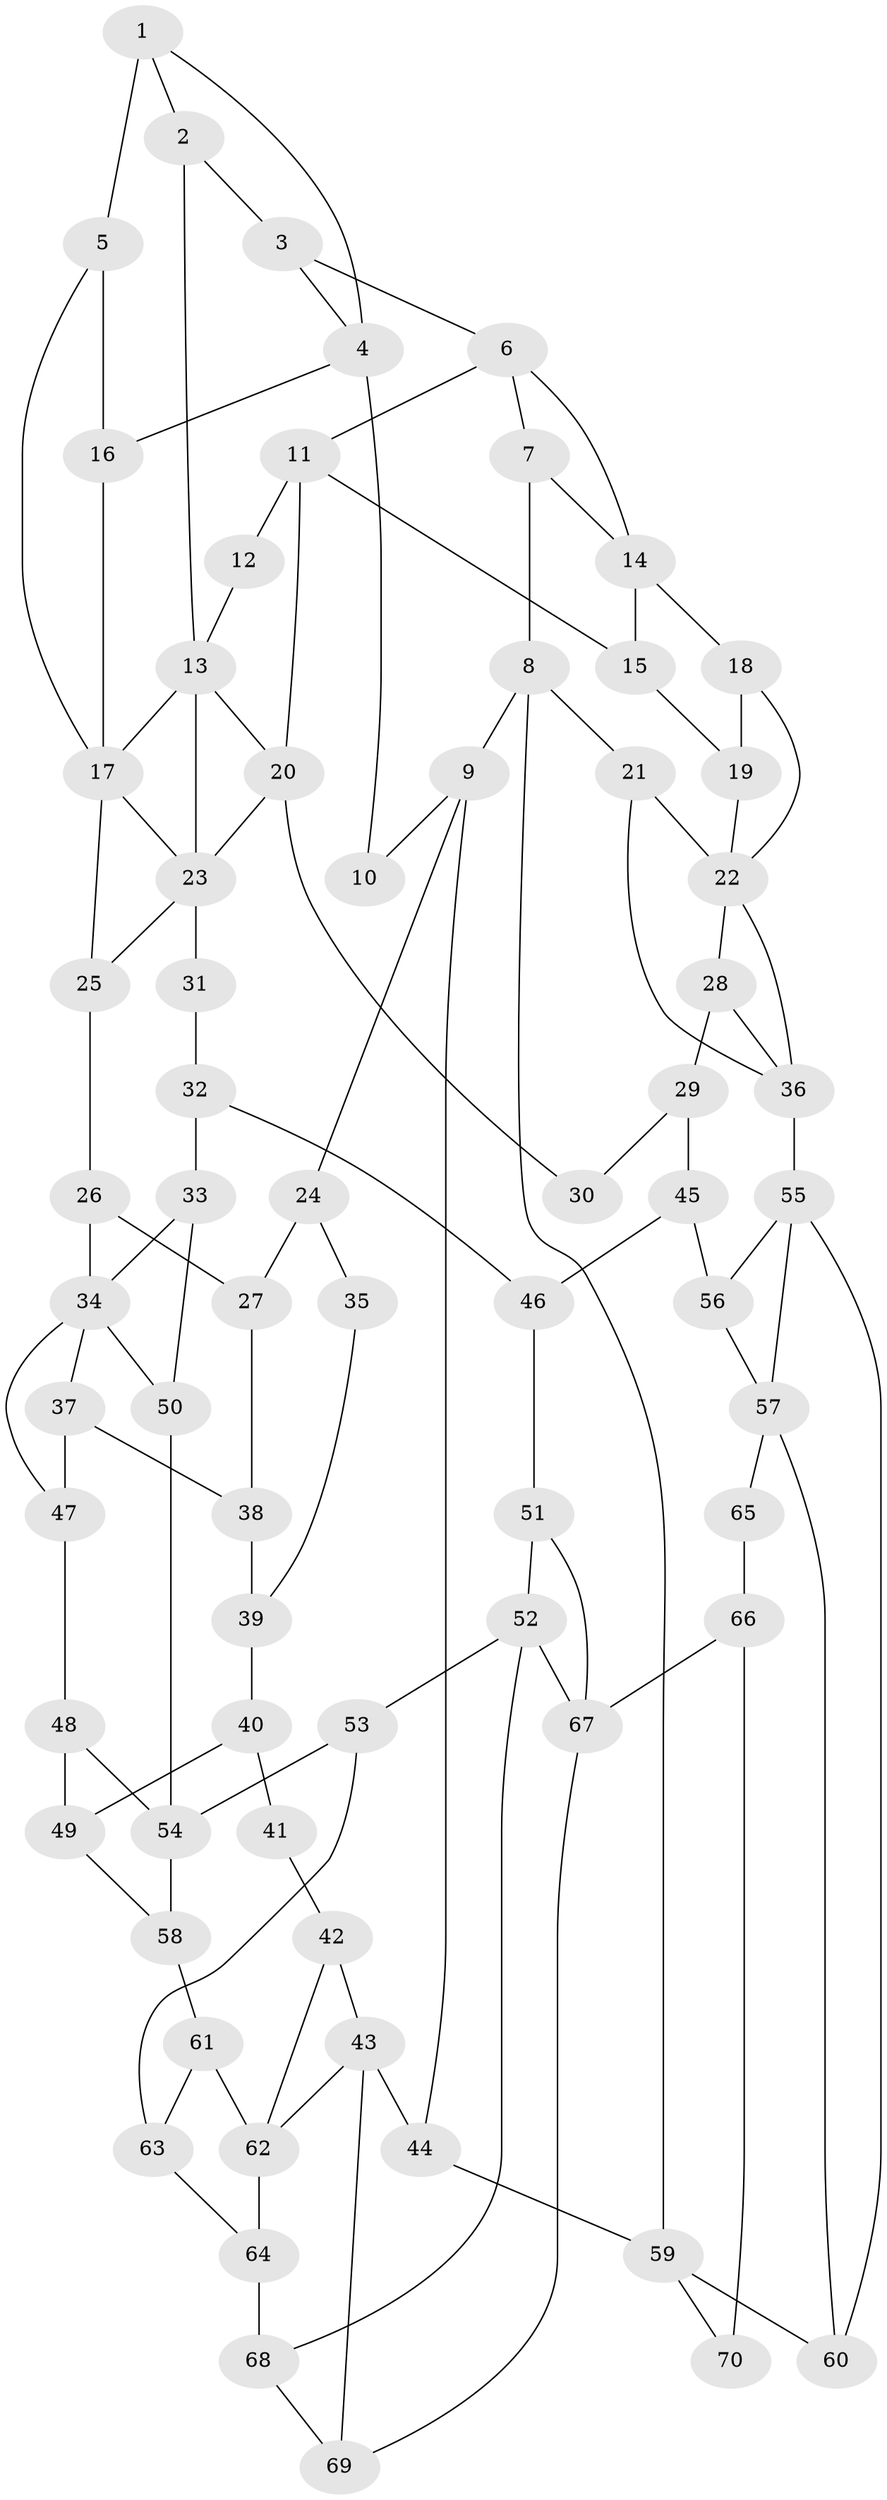 // original degree distribution, {3: 0.02142857142857143, 5: 0.4928571428571429, 6: 0.24285714285714285, 4: 0.24285714285714285}
// Generated by graph-tools (version 1.1) at 2025/38/03/09/25 02:38:23]
// undirected, 70 vertices, 114 edges
graph export_dot {
graph [start="1"]
  node [color=gray90,style=filled];
  1;
  2;
  3;
  4;
  5;
  6;
  7;
  8;
  9;
  10;
  11;
  12;
  13;
  14;
  15;
  16;
  17;
  18;
  19;
  20;
  21;
  22;
  23;
  24;
  25;
  26;
  27;
  28;
  29;
  30;
  31;
  32;
  33;
  34;
  35;
  36;
  37;
  38;
  39;
  40;
  41;
  42;
  43;
  44;
  45;
  46;
  47;
  48;
  49;
  50;
  51;
  52;
  53;
  54;
  55;
  56;
  57;
  58;
  59;
  60;
  61;
  62;
  63;
  64;
  65;
  66;
  67;
  68;
  69;
  70;
  1 -- 2 [weight=1.0];
  1 -- 4 [weight=1.0];
  1 -- 5 [weight=2.0];
  2 -- 3 [weight=1.0];
  2 -- 13 [weight=1.0];
  3 -- 4 [weight=1.0];
  3 -- 6 [weight=1.0];
  4 -- 10 [weight=2.0];
  4 -- 16 [weight=1.0];
  5 -- 16 [weight=1.0];
  5 -- 17 [weight=1.0];
  6 -- 7 [weight=1.0];
  6 -- 11 [weight=1.0];
  6 -- 14 [weight=1.0];
  7 -- 8 [weight=1.0];
  7 -- 14 [weight=1.0];
  8 -- 9 [weight=1.0];
  8 -- 21 [weight=1.0];
  8 -- 59 [weight=1.0];
  9 -- 10 [weight=1.0];
  9 -- 24 [weight=1.0];
  9 -- 44 [weight=1.0];
  11 -- 12 [weight=2.0];
  11 -- 15 [weight=1.0];
  11 -- 20 [weight=2.0];
  12 -- 13 [weight=1.0];
  13 -- 17 [weight=1.0];
  13 -- 20 [weight=1.0];
  13 -- 23 [weight=1.0];
  14 -- 15 [weight=1.0];
  14 -- 18 [weight=2.0];
  15 -- 19 [weight=1.0];
  16 -- 17 [weight=1.0];
  17 -- 23 [weight=1.0];
  17 -- 25 [weight=1.0];
  18 -- 19 [weight=1.0];
  18 -- 22 [weight=1.0];
  19 -- 22 [weight=1.0];
  20 -- 23 [weight=1.0];
  20 -- 30 [weight=2.0];
  21 -- 22 [weight=2.0];
  21 -- 36 [weight=1.0];
  22 -- 28 [weight=1.0];
  22 -- 36 [weight=1.0];
  23 -- 25 [weight=1.0];
  23 -- 31 [weight=2.0];
  24 -- 27 [weight=1.0];
  24 -- 35 [weight=2.0];
  25 -- 26 [weight=2.0];
  26 -- 27 [weight=1.0];
  26 -- 34 [weight=2.0];
  27 -- 38 [weight=1.0];
  28 -- 29 [weight=1.0];
  28 -- 36 [weight=1.0];
  29 -- 30 [weight=1.0];
  29 -- 45 [weight=1.0];
  31 -- 32 [weight=1.0];
  32 -- 33 [weight=1.0];
  32 -- 46 [weight=1.0];
  33 -- 34 [weight=1.0];
  33 -- 50 [weight=1.0];
  34 -- 37 [weight=1.0];
  34 -- 47 [weight=1.0];
  34 -- 50 [weight=1.0];
  35 -- 39 [weight=1.0];
  36 -- 55 [weight=2.0];
  37 -- 38 [weight=1.0];
  37 -- 47 [weight=1.0];
  38 -- 39 [weight=1.0];
  39 -- 40 [weight=2.0];
  40 -- 41 [weight=2.0];
  40 -- 49 [weight=2.0];
  41 -- 42 [weight=1.0];
  42 -- 43 [weight=1.0];
  42 -- 62 [weight=1.0];
  43 -- 44 [weight=2.0];
  43 -- 62 [weight=1.0];
  43 -- 69 [weight=1.0];
  44 -- 59 [weight=1.0];
  45 -- 46 [weight=1.0];
  45 -- 56 [weight=1.0];
  46 -- 51 [weight=1.0];
  47 -- 48 [weight=1.0];
  48 -- 49 [weight=1.0];
  48 -- 54 [weight=1.0];
  49 -- 58 [weight=1.0];
  50 -- 54 [weight=1.0];
  51 -- 52 [weight=1.0];
  51 -- 67 [weight=1.0];
  52 -- 53 [weight=2.0];
  52 -- 67 [weight=2.0];
  52 -- 68 [weight=1.0];
  53 -- 54 [weight=2.0];
  53 -- 63 [weight=1.0];
  54 -- 58 [weight=2.0];
  55 -- 56 [weight=1.0];
  55 -- 57 [weight=2.0];
  55 -- 60 [weight=1.0];
  56 -- 57 [weight=1.0];
  57 -- 60 [weight=1.0];
  57 -- 65 [weight=2.0];
  58 -- 61 [weight=1.0];
  59 -- 60 [weight=1.0];
  59 -- 70 [weight=1.0];
  61 -- 62 [weight=1.0];
  61 -- 63 [weight=1.0];
  62 -- 64 [weight=1.0];
  63 -- 64 [weight=1.0];
  64 -- 68 [weight=1.0];
  65 -- 66 [weight=2.0];
  66 -- 67 [weight=2.0];
  66 -- 70 [weight=2.0];
  67 -- 69 [weight=1.0];
  68 -- 69 [weight=1.0];
}
